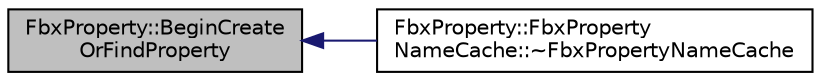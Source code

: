 digraph "FbxProperty::BeginCreateOrFindProperty"
{
  edge [fontname="Helvetica",fontsize="10",labelfontname="Helvetica",labelfontsize="10"];
  node [fontname="Helvetica",fontsize="10",shape=record];
  rankdir="LR";
  Node15 [label="FbxProperty::BeginCreate\lOrFindProperty",height=0.2,width=0.4,color="black", fillcolor="grey75", style="filled", fontcolor="black"];
  Node15 -> Node16 [dir="back",color="midnightblue",fontsize="10",style="solid",fontname="Helvetica"];
  Node16 [label="FbxProperty::FbxProperty\lNameCache::~FbxPropertyNameCache",height=0.2,width=0.4,color="black", fillcolor="white", style="filled",URL="$class_fbx_property_1_1_fbx_property_name_cache.html#a4750d4813c1a70064a44718946668f25",tooltip="Destructor, the name map is destroyed in destructor. "];
}
